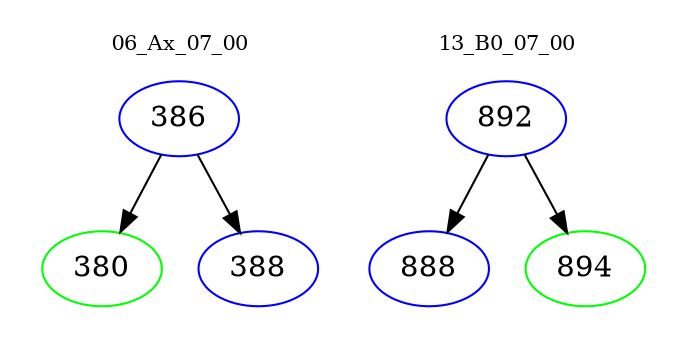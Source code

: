 digraph{
subgraph cluster_0 {
color = white
label = "06_Ax_07_00";
fontsize=10;
T0_386 [label="386", color="blue"]
T0_386 -> T0_380 [color="black"]
T0_380 [label="380", color="green"]
T0_386 -> T0_388 [color="black"]
T0_388 [label="388", color="blue"]
}
subgraph cluster_1 {
color = white
label = "13_B0_07_00";
fontsize=10;
T1_892 [label="892", color="blue"]
T1_892 -> T1_888 [color="black"]
T1_888 [label="888", color="blue"]
T1_892 -> T1_894 [color="black"]
T1_894 [label="894", color="green"]
}
}
